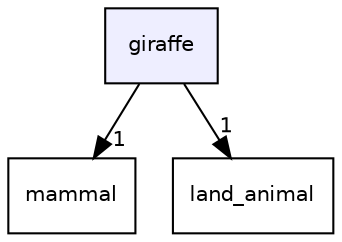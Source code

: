 digraph "giraffe" {
  compound=true
  node [ fontsize="10", fontname="Helvetica"];
  edge [ labelfontsize="10", labelfontname="Helvetica"];
  dir_ab195ea4b01be53a25b90ca65d6c98c3 [shape=box, label="giraffe", style="filled", fillcolor="#eeeeff", pencolor="black", URL="dir_ab195ea4b01be53a25b90ca65d6c98c3.html"];
  dir_7d9fa14e413bd664dca6d5c8691fddd9 [shape=box label="mammal" URL="dir_7d9fa14e413bd664dca6d5c8691fddd9.html"];
  dir_83a52d803fb4dfb8ef6086e0996b54b1 [shape=box label="land_animal" URL="dir_83a52d803fb4dfb8ef6086e0996b54b1.html"];
  dir_ab195ea4b01be53a25b90ca65d6c98c3->dir_7d9fa14e413bd664dca6d5c8691fddd9 [headlabel="1", labeldistance=1.5 headhref="dir_000018_000028.html"];
  dir_ab195ea4b01be53a25b90ca65d6c98c3->dir_83a52d803fb4dfb8ef6086e0996b54b1 [headlabel="1", labeldistance=1.5 headhref="dir_000018_000024.html"];
}
